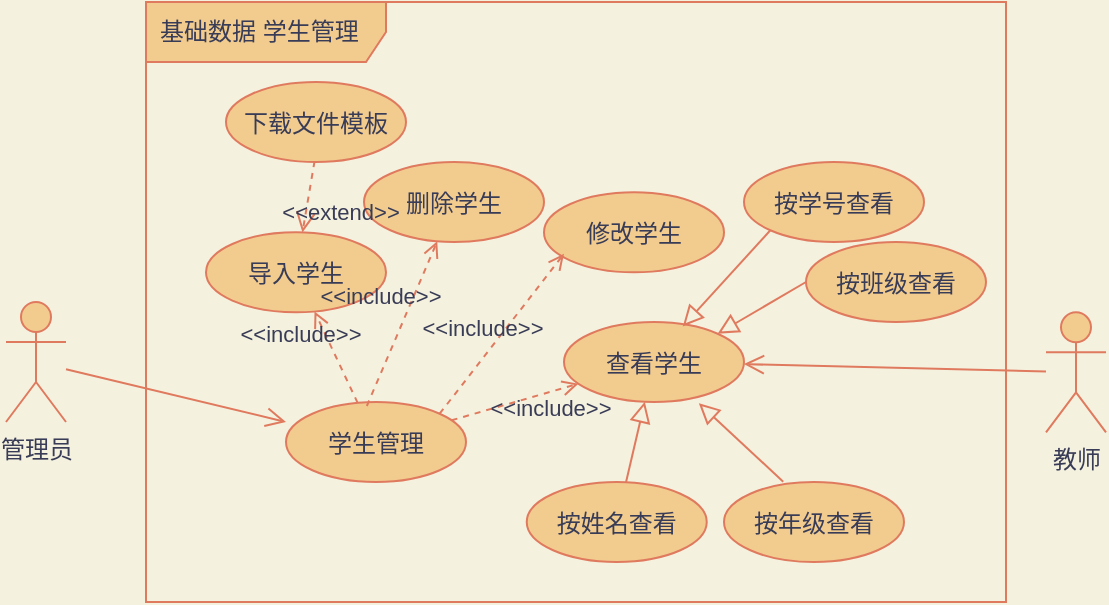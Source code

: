 <mxfile version="15.4.0" type="device"><diagram id="13owSc1Ut4Nc4BOkgqZn" name="第 1 页"><mxGraphModel dx="1024" dy="592" grid="1" gridSize="10" guides="1" tooltips="1" connect="1" arrows="1" fold="1" page="1" pageScale="1" pageWidth="827" pageHeight="1169" background="#F4F1DE" math="0" shadow="0"><root><mxCell id="0"/><mxCell id="1" parent="0"/><mxCell id="OoSkUkD7LJXQNOhUikaz-3" value="导入学生" style="ellipse;fillColor=#F2CC8F;strokeColor=#E07A5F;fontColor=#393C56;" vertex="1" parent="1"><mxGeometry x="220.0" y="125.15" width="90" height="40" as="geometry"/></mxCell><mxCell id="OoSkUkD7LJXQNOhUikaz-4" value="" style="edgeStyle=none;rounded=1;sketch=0;orthogonalLoop=1;jettySize=auto;html=1;fontColor=#393C56;strokeColor=#E07A5F;fillColor=#F2CC8F;endSize=8;endArrow=block;endFill=0;labelBackgroundColor=#F4F1DE;" edge="1" parent="1" source="OoSkUkD7LJXQNOhUikaz-9" target="OoSkUkD7LJXQNOhUikaz-5"><mxGeometry relative="1" as="geometry"/></mxCell><mxCell id="OoSkUkD7LJXQNOhUikaz-5" value="查看学生" style="ellipse;fillColor=#F2CC8F;strokeColor=#E07A5F;fontColor=#393C56;" vertex="1" parent="1"><mxGeometry x="399" y="170" width="90" height="40" as="geometry"/></mxCell><mxCell id="OoSkUkD7LJXQNOhUikaz-6" value="修改学生" style="ellipse;fillColor=#F2CC8F;strokeColor=#E07A5F;fontColor=#393C56;" vertex="1" parent="1"><mxGeometry x="389" y="105.15" width="90" height="40" as="geometry"/></mxCell><mxCell id="OoSkUkD7LJXQNOhUikaz-7" value="按学号查看" style="ellipse;fillColor=#F2CC8F;strokeColor=#E07A5F;fontColor=#393C56;" vertex="1" parent="1"><mxGeometry x="489" y="90" width="90" height="40" as="geometry"/></mxCell><mxCell id="OoSkUkD7LJXQNOhUikaz-8" value="按年级查看" style="ellipse;fillColor=#F2CC8F;strokeColor=#E07A5F;fontColor=#393C56;" vertex="1" parent="1"><mxGeometry x="479" y="250.0" width="90" height="40" as="geometry"/></mxCell><mxCell id="OoSkUkD7LJXQNOhUikaz-9" value="按姓名查看" style="ellipse;fillColor=#F2CC8F;strokeColor=#E07A5F;fontColor=#393C56;" vertex="1" parent="1"><mxGeometry x="380.37" y="250" width="90" height="40" as="geometry"/></mxCell><mxCell id="OoSkUkD7LJXQNOhUikaz-10" value="学生管理" style="ellipse;fillColor=#F2CC8F;strokeColor=#E07A5F;fontColor=#393C56;" vertex="1" parent="1"><mxGeometry x="260" y="210" width="90" height="40" as="geometry"/></mxCell><mxCell id="OoSkUkD7LJXQNOhUikaz-11" value="删除学生" style="ellipse;fillColor=#F2CC8F;strokeColor=#E07A5F;fontColor=#393C56;" vertex="1" parent="1"><mxGeometry x="299" y="90" width="90" height="40" as="geometry"/></mxCell><mxCell id="OoSkUkD7LJXQNOhUikaz-12" value="&amp;lt;&amp;lt;include&amp;gt;&amp;gt;" style="html=1;verticalAlign=bottom;labelBackgroundColor=none;endArrow=open;endFill=0;dashed=1;rounded=1;sketch=0;fontColor=#393C56;strokeColor=#E07A5F;fillColor=#F2CC8F;" edge="1" parent="1" source="OoSkUkD7LJXQNOhUikaz-10" target="OoSkUkD7LJXQNOhUikaz-3"><mxGeometry x="0.408" y="15" width="160" relative="1" as="geometry"><mxPoint x="296.57" y="35.9" as="sourcePoint"/><mxPoint x="239.37" y="150.3" as="targetPoint"/><mxPoint as="offset"/></mxGeometry></mxCell><mxCell id="OoSkUkD7LJXQNOhUikaz-13" value="&amp;lt;&amp;lt;include&amp;gt;&amp;gt;" style="html=1;verticalAlign=bottom;labelBackgroundColor=none;endArrow=open;endFill=0;dashed=1;rounded=1;sketch=0;fontColor=#393C56;strokeColor=#E07A5F;fillColor=#F2CC8F;exitX=0.449;exitY=0.05;exitDx=0;exitDy=0;exitPerimeter=0;" edge="1" parent="1" source="OoSkUkD7LJXQNOhUikaz-10" target="OoSkUkD7LJXQNOhUikaz-11"><mxGeometry x="0.002" y="12" width="160" relative="1" as="geometry"><mxPoint x="300.412" y="183.37" as="sourcePoint"/><mxPoint x="248.49" y="147.184" as="targetPoint"/><mxPoint as="offset"/></mxGeometry></mxCell><mxCell id="OoSkUkD7LJXQNOhUikaz-14" value="&amp;lt;&amp;lt;include&amp;gt;&amp;gt;" style="html=1;verticalAlign=bottom;labelBackgroundColor=none;endArrow=open;endFill=0;dashed=1;rounded=1;sketch=0;fontColor=#393C56;strokeColor=#E07A5F;fillColor=#F2CC8F;entryX=0.107;entryY=0.89;entryDx=0;entryDy=0;entryPerimeter=0;exitX=1;exitY=0;exitDx=0;exitDy=0;" edge="1" parent="1" source="OoSkUkD7LJXQNOhUikaz-10"><mxGeometry x="-0.207" y="4" width="160" relative="1" as="geometry"><mxPoint x="310.412" y="193.37" as="sourcePoint"/><mxPoint x="399.0" y="135.9" as="targetPoint"/><mxPoint as="offset"/></mxGeometry></mxCell><mxCell id="OoSkUkD7LJXQNOhUikaz-15" value="&amp;lt;&amp;lt;include&amp;gt;&amp;gt;" style="html=1;verticalAlign=bottom;labelBackgroundColor=none;endArrow=open;endFill=0;dashed=1;rounded=1;sketch=0;fontColor=#393C56;strokeColor=#E07A5F;fillColor=#F2CC8F;" edge="1" parent="1" source="OoSkUkD7LJXQNOhUikaz-10" target="OoSkUkD7LJXQNOhUikaz-5"><mxGeometry x="0.419" y="-16" width="160" relative="1" as="geometry"><mxPoint x="369" y="195.15" as="sourcePoint"/><mxPoint x="268.12" y="172.034" as="targetPoint"/><mxPoint as="offset"/></mxGeometry></mxCell><mxCell id="OoSkUkD7LJXQNOhUikaz-16" value="" style="edgeStyle=none;rounded=1;sketch=0;orthogonalLoop=1;jettySize=auto;html=1;fontColor=#393C56;strokeColor=#E07A5F;fillColor=#F2CC8F;exitX=0;exitY=1;exitDx=0;exitDy=0;endArrow=block;endFill=0;endSize=8;entryX=0.66;entryY=0.055;entryDx=0;entryDy=0;entryPerimeter=0;labelBackgroundColor=#F4F1DE;" edge="1" parent="1" source="OoSkUkD7LJXQNOhUikaz-7" target="OoSkUkD7LJXQNOhUikaz-5"><mxGeometry relative="1" as="geometry"><mxPoint x="498.64" y="191.95" as="sourcePoint"/><mxPoint x="481.29" y="160.15" as="targetPoint"/></mxGeometry></mxCell><mxCell id="OoSkUkD7LJXQNOhUikaz-17" value="" style="edgeStyle=none;rounded=1;sketch=0;orthogonalLoop=1;jettySize=auto;html=1;fontColor=#393C56;strokeColor=#E07A5F;fillColor=#F2CC8F;entryX=0.749;entryY=1.015;entryDx=0;entryDy=0;endSize=8;endArrow=block;endFill=0;exitX=0.329;exitY=-0.004;exitDx=0;exitDy=0;exitPerimeter=0;entryPerimeter=0;labelBackgroundColor=#F4F1DE;" edge="1" parent="1" source="OoSkUkD7LJXQNOhUikaz-8" target="OoSkUkD7LJXQNOhUikaz-5"><mxGeometry relative="1" as="geometry"><mxPoint x="574.61" y="137.55" as="sourcePoint"/><mxPoint x="477.04" y="176.75" as="targetPoint"/></mxGeometry></mxCell><mxCell id="OoSkUkD7LJXQNOhUikaz-18" value="&amp;lt;&amp;lt;extend&amp;gt;&amp;gt;" style="html=1;verticalAlign=bottom;labelBackgroundColor=none;endArrow=open;endFill=0;dashed=1;rounded=1;sketch=0;fontColor=#393C56;endSize=8;strokeColor=#E07A5F;fillColor=#F2CC8F;exitX=0.492;exitY=0.99;exitDx=0;exitDy=0;exitPerimeter=0;" edge="1" parent="1" source="OoSkUkD7LJXQNOhUikaz-19" target="OoSkUkD7LJXQNOhUikaz-3"><mxGeometry x="0.743" y="18" width="160" relative="1" as="geometry"><mxPoint x="206.42" y="66.5" as="sourcePoint"/><mxPoint x="289.37" y="75.3" as="targetPoint"/><mxPoint as="offset"/></mxGeometry></mxCell><mxCell id="OoSkUkD7LJXQNOhUikaz-19" value="下载文件模板" style="ellipse;fillColor=#F2CC8F;strokeColor=#E07A5F;fontColor=#393C56;" vertex="1" parent="1"><mxGeometry x="230.0" y="50" width="90" height="40" as="geometry"/></mxCell><mxCell id="OoSkUkD7LJXQNOhUikaz-20" value="按班级查看" style="ellipse;fillColor=#F2CC8F;strokeColor=#E07A5F;fontColor=#393C56;" vertex="1" parent="1"><mxGeometry x="520" y="130" width="90" height="40" as="geometry"/></mxCell><mxCell id="OoSkUkD7LJXQNOhUikaz-21" value="" style="edgeStyle=none;rounded=1;sketch=0;orthogonalLoop=1;jettySize=auto;html=1;fontColor=#393C56;strokeColor=#E07A5F;fillColor=#F2CC8F;endArrow=block;endFill=0;endSize=8;entryX=1;entryY=0;entryDx=0;entryDy=0;exitX=0;exitY=0.5;exitDx=0;exitDy=0;labelBackgroundColor=#F4F1DE;" edge="1" parent="1" source="OoSkUkD7LJXQNOhUikaz-20" target="OoSkUkD7LJXQNOhUikaz-5"><mxGeometry relative="1" as="geometry"><mxPoint x="562.16" y="137.55" as="sourcePoint"/><mxPoint x="480" y="174" as="targetPoint"/></mxGeometry></mxCell><mxCell id="OoSkUkD7LJXQNOhUikaz-22" value="教师" style="shape=umlActor;verticalLabelPosition=bottom;verticalAlign=top;html=1;fillColor=#F2CC8F;strokeColor=#E07A5F;fontColor=#393C56;" vertex="1" parent="1"><mxGeometry x="640" y="165.15" width="30" height="60" as="geometry"/></mxCell><mxCell id="OoSkUkD7LJXQNOhUikaz-23" value="管理员" style="shape=umlActor;verticalLabelPosition=bottom;verticalAlign=top;html=1;fillColor=#F2CC8F;strokeColor=#E07A5F;fontColor=#393C56;" vertex="1" parent="1"><mxGeometry x="120" y="160" width="30" height="60" as="geometry"/></mxCell><mxCell id="OoSkUkD7LJXQNOhUikaz-28" value="" style="edgeStyle=none;rounded=1;sketch=0;orthogonalLoop=1;jettySize=auto;html=1;fontColor=#393C56;endArrow=open;endFill=0;endSize=8;strokeColor=#E07A5F;fillColor=#F2CC8F;entryX=0;entryY=0.25;entryDx=0;entryDy=0;labelBackgroundColor=#F4F1DE;entryPerimeter=0;" edge="1" parent="1" source="OoSkUkD7LJXQNOhUikaz-23" target="OoSkUkD7LJXQNOhUikaz-10"><mxGeometry relative="1" as="geometry"><mxPoint x="190" y="305.68" as="sourcePoint"/><mxPoint x="314.674" y="278.749" as="targetPoint"/></mxGeometry></mxCell><mxCell id="OoSkUkD7LJXQNOhUikaz-30" value="" style="edgeStyle=none;rounded=1;sketch=0;orthogonalLoop=1;jettySize=auto;html=1;fontColor=#393C56;endArrow=open;endFill=0;endSize=8;strokeColor=#E07A5F;fillColor=#F2CC8F;labelBackgroundColor=#F4F1DE;" edge="1" parent="1" source="OoSkUkD7LJXQNOhUikaz-22" target="OoSkUkD7LJXQNOhUikaz-5"><mxGeometry relative="1" as="geometry"><mxPoint x="170" y="252.216" as="sourcePoint"/><mxPoint x="290.37" y="270" as="targetPoint"/></mxGeometry></mxCell><mxCell id="OoSkUkD7LJXQNOhUikaz-32" value="基础数据 学生管理" style="shape=umlFrame;whiteSpace=wrap;html=1;width=120;height=30;boundedLbl=1;verticalAlign=middle;align=left;spacingLeft=5;rounded=0;sketch=0;fontColor=#393C56;strokeColor=#E07A5F;fillColor=#F2CC8F;" vertex="1" parent="1"><mxGeometry x="190" y="10" width="430" height="300" as="geometry"/></mxCell></root></mxGraphModel></diagram></mxfile>